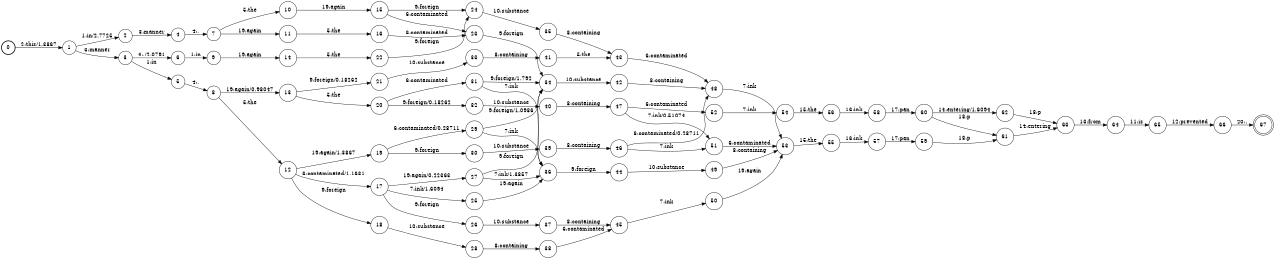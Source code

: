 digraph FST {
rankdir = LR;
size = "8.5,11";
label = "";
center = 1;
orientation = Portrait;
ranksep = "0.4";
nodesep = "0.25";
0 [label = "0", shape = circle, style = bold, fontsize = 14]
	0 -> 1 [label = "2:this/1.3867", fontsize = 14];
1 [label = "1", shape = circle, style = solid, fontsize = 14]
	1 -> 2 [label = "1:in/2.7725", fontsize = 14];
	1 -> 3 [label = "3:manner", fontsize = 14];
2 [label = "2", shape = circle, style = solid, fontsize = 14]
	2 -> 4 [label = "3:manner", fontsize = 14];
3 [label = "3", shape = circle, style = solid, fontsize = 14]
	3 -> 5 [label = "1:in", fontsize = 14];
	3 -> 6 [label = "4:,/2.0791", fontsize = 14];
4 [label = "4", shape = circle, style = solid, fontsize = 14]
	4 -> 7 [label = "4:,", fontsize = 14];
5 [label = "5", shape = circle, style = solid, fontsize = 14]
	5 -> 8 [label = "4:,", fontsize = 14];
6 [label = "6", shape = circle, style = solid, fontsize = 14]
	6 -> 9 [label = "1:in", fontsize = 14];
7 [label = "7", shape = circle, style = solid, fontsize = 14]
	7 -> 10 [label = "5:the", fontsize = 14];
	7 -> 11 [label = "19:again", fontsize = 14];
8 [label = "8", shape = circle, style = solid, fontsize = 14]
	8 -> 12 [label = "5:the", fontsize = 14];
	8 -> 13 [label = "19:again/0.98047", fontsize = 14];
9 [label = "9", shape = circle, style = solid, fontsize = 14]
	9 -> 14 [label = "19:again", fontsize = 14];
10 [label = "10", shape = circle, style = solid, fontsize = 14]
	10 -> 15 [label = "19:again", fontsize = 14];
11 [label = "11", shape = circle, style = solid, fontsize = 14]
	11 -> 16 [label = "5:the", fontsize = 14];
12 [label = "12", shape = circle, style = solid, fontsize = 14]
	12 -> 17 [label = "6:contaminated/1.1631", fontsize = 14];
	12 -> 18 [label = "9:foreign", fontsize = 14];
	12 -> 19 [label = "19:again/1.3867", fontsize = 14];
13 [label = "13", shape = circle, style = solid, fontsize = 14]
	13 -> 20 [label = "5:the", fontsize = 14];
	13 -> 21 [label = "9:foreign/0.18262", fontsize = 14];
14 [label = "14", shape = circle, style = solid, fontsize = 14]
	14 -> 22 [label = "5:the", fontsize = 14];
15 [label = "15", shape = circle, style = solid, fontsize = 14]
	15 -> 23 [label = "6:contaminated", fontsize = 14];
	15 -> 24 [label = "9:foreign", fontsize = 14];
16 [label = "16", shape = circle, style = solid, fontsize = 14]
	16 -> 23 [label = "6:contaminated", fontsize = 14];
17 [label = "17", shape = circle, style = solid, fontsize = 14]
	17 -> 25 [label = "7:ink/1.6094", fontsize = 14];
	17 -> 26 [label = "9:foreign", fontsize = 14];
	17 -> 27 [label = "19:again/0.22363", fontsize = 14];
18 [label = "18", shape = circle, style = solid, fontsize = 14]
	18 -> 28 [label = "10:substance", fontsize = 14];
19 [label = "19", shape = circle, style = solid, fontsize = 14]
	19 -> 29 [label = "6:contaminated/0.28711", fontsize = 14];
	19 -> 30 [label = "9:foreign", fontsize = 14];
20 [label = "20", shape = circle, style = solid, fontsize = 14]
	20 -> 31 [label = "6:contaminated", fontsize = 14];
	20 -> 32 [label = "9:foreign/0.18262", fontsize = 14];
21 [label = "21", shape = circle, style = solid, fontsize = 14]
	21 -> 33 [label = "10:substance", fontsize = 14];
22 [label = "22", shape = circle, style = solid, fontsize = 14]
	22 -> 24 [label = "9:foreign", fontsize = 14];
23 [label = "23", shape = circle, style = solid, fontsize = 14]
	23 -> 34 [label = "9:foreign", fontsize = 14];
24 [label = "24", shape = circle, style = solid, fontsize = 14]
	24 -> 35 [label = "10:substance", fontsize = 14];
25 [label = "25", shape = circle, style = solid, fontsize = 14]
	25 -> 36 [label = "19:again", fontsize = 14];
26 [label = "26", shape = circle, style = solid, fontsize = 14]
	26 -> 37 [label = "10:substance", fontsize = 14];
27 [label = "27", shape = circle, style = solid, fontsize = 14]
	27 -> 36 [label = "7:ink/1.3857", fontsize = 14];
	27 -> 34 [label = "9:foreign", fontsize = 14];
28 [label = "28", shape = circle, style = solid, fontsize = 14]
	28 -> 38 [label = "8:containing", fontsize = 14];
29 [label = "29", shape = circle, style = solid, fontsize = 14]
	29 -> 36 [label = "7:ink", fontsize = 14];
	29 -> 34 [label = "9:foreign/1.0986", fontsize = 14];
30 [label = "30", shape = circle, style = solid, fontsize = 14]
	30 -> 39 [label = "10:substance", fontsize = 14];
31 [label = "31", shape = circle, style = solid, fontsize = 14]
	31 -> 36 [label = "7:ink", fontsize = 14];
	31 -> 34 [label = "9:foreign/1.792", fontsize = 14];
32 [label = "32", shape = circle, style = solid, fontsize = 14]
	32 -> 40 [label = "10:substance", fontsize = 14];
33 [label = "33", shape = circle, style = solid, fontsize = 14]
	33 -> 41 [label = "8:containing", fontsize = 14];
34 [label = "34", shape = circle, style = solid, fontsize = 14]
	34 -> 42 [label = "10:substance", fontsize = 14];
35 [label = "35", shape = circle, style = solid, fontsize = 14]
	35 -> 43 [label = "8:containing", fontsize = 14];
36 [label = "36", shape = circle, style = solid, fontsize = 14]
	36 -> 44 [label = "9:foreign", fontsize = 14];
37 [label = "37", shape = circle, style = solid, fontsize = 14]
	37 -> 45 [label = "8:containing", fontsize = 14];
38 [label = "38", shape = circle, style = solid, fontsize = 14]
	38 -> 45 [label = "6:contaminated", fontsize = 14];
39 [label = "39", shape = circle, style = solid, fontsize = 14]
	39 -> 46 [label = "8:containing", fontsize = 14];
40 [label = "40", shape = circle, style = solid, fontsize = 14]
	40 -> 47 [label = "8:containing", fontsize = 14];
41 [label = "41", shape = circle, style = solid, fontsize = 14]
	41 -> 43 [label = "5:the", fontsize = 14];
42 [label = "42", shape = circle, style = solid, fontsize = 14]
	42 -> 48 [label = "8:containing", fontsize = 14];
43 [label = "43", shape = circle, style = solid, fontsize = 14]
	43 -> 48 [label = "6:contaminated", fontsize = 14];
44 [label = "44", shape = circle, style = solid, fontsize = 14]
	44 -> 49 [label = "10:substance", fontsize = 14];
45 [label = "45", shape = circle, style = solid, fontsize = 14]
	45 -> 50 [label = "7:ink", fontsize = 14];
46 [label = "46", shape = circle, style = solid, fontsize = 14]
	46 -> 48 [label = "6:contaminated/0.28711", fontsize = 14];
	46 -> 51 [label = "7:ink", fontsize = 14];
47 [label = "47", shape = circle, style = solid, fontsize = 14]
	47 -> 52 [label = "6:contaminated", fontsize = 14];
	47 -> 51 [label = "7:ink/0.51074", fontsize = 14];
48 [label = "48", shape = circle, style = solid, fontsize = 14]
	48 -> 53 [label = "7:ink", fontsize = 14];
49 [label = "49", shape = circle, style = solid, fontsize = 14]
	49 -> 53 [label = "8:containing", fontsize = 14];
50 [label = "50", shape = circle, style = solid, fontsize = 14]
	50 -> 53 [label = "19:again", fontsize = 14];
51 [label = "51", shape = circle, style = solid, fontsize = 14]
	51 -> 53 [label = "6:contaminated", fontsize = 14];
52 [label = "52", shape = circle, style = solid, fontsize = 14]
	52 -> 54 [label = "7:ink", fontsize = 14];
53 [label = "53", shape = circle, style = solid, fontsize = 14]
	53 -> 55 [label = "15:the", fontsize = 14];
54 [label = "54", shape = circle, style = solid, fontsize = 14]
	54 -> 56 [label = "15:the", fontsize = 14];
55 [label = "55", shape = circle, style = solid, fontsize = 14]
	55 -> 57 [label = "16:ink", fontsize = 14];
56 [label = "56", shape = circle, style = solid, fontsize = 14]
	56 -> 58 [label = "16:ink", fontsize = 14];
57 [label = "57", shape = circle, style = solid, fontsize = 14]
	57 -> 59 [label = "17:pan", fontsize = 14];
58 [label = "58", shape = circle, style = solid, fontsize = 14]
	58 -> 60 [label = "17:pan", fontsize = 14];
59 [label = "59", shape = circle, style = solid, fontsize = 14]
	59 -> 61 [label = "18:p", fontsize = 14];
60 [label = "60", shape = circle, style = solid, fontsize = 14]
	60 -> 62 [label = "14:entering/1.6094", fontsize = 14];
	60 -> 61 [label = "18:p", fontsize = 14];
61 [label = "61", shape = circle, style = solid, fontsize = 14]
	61 -> 63 [label = "14:entering", fontsize = 14];
62 [label = "62", shape = circle, style = solid, fontsize = 14]
	62 -> 63 [label = "18:p", fontsize = 14];
63 [label = "63", shape = circle, style = solid, fontsize = 14]
	63 -> 64 [label = "13:from", fontsize = 14];
64 [label = "64", shape = circle, style = solid, fontsize = 14]
	64 -> 65 [label = "11:is", fontsize = 14];
65 [label = "65", shape = circle, style = solid, fontsize = 14]
	65 -> 66 [label = "12:prevented", fontsize = 14];
66 [label = "66", shape = circle, style = solid, fontsize = 14]
	66 -> 67 [label = "20:.", fontsize = 14];
67 [label = "67", shape = doublecircle, style = solid, fontsize = 14]
}
